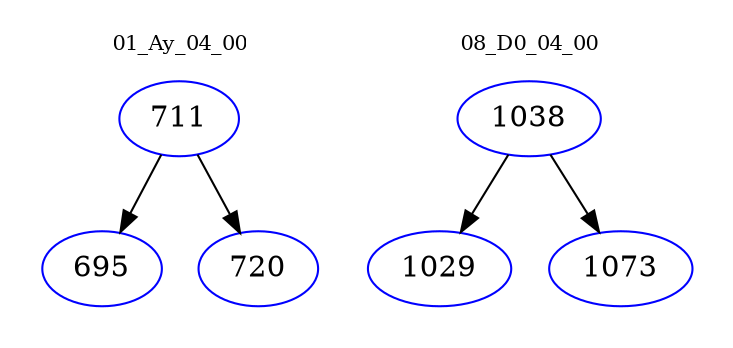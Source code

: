 digraph{
subgraph cluster_0 {
color = white
label = "01_Ay_04_00";
fontsize=10;
T0_711 [label="711", color="blue"]
T0_711 -> T0_695 [color="black"]
T0_695 [label="695", color="blue"]
T0_711 -> T0_720 [color="black"]
T0_720 [label="720", color="blue"]
}
subgraph cluster_1 {
color = white
label = "08_D0_04_00";
fontsize=10;
T1_1038 [label="1038", color="blue"]
T1_1038 -> T1_1029 [color="black"]
T1_1029 [label="1029", color="blue"]
T1_1038 -> T1_1073 [color="black"]
T1_1073 [label="1073", color="blue"]
}
}
